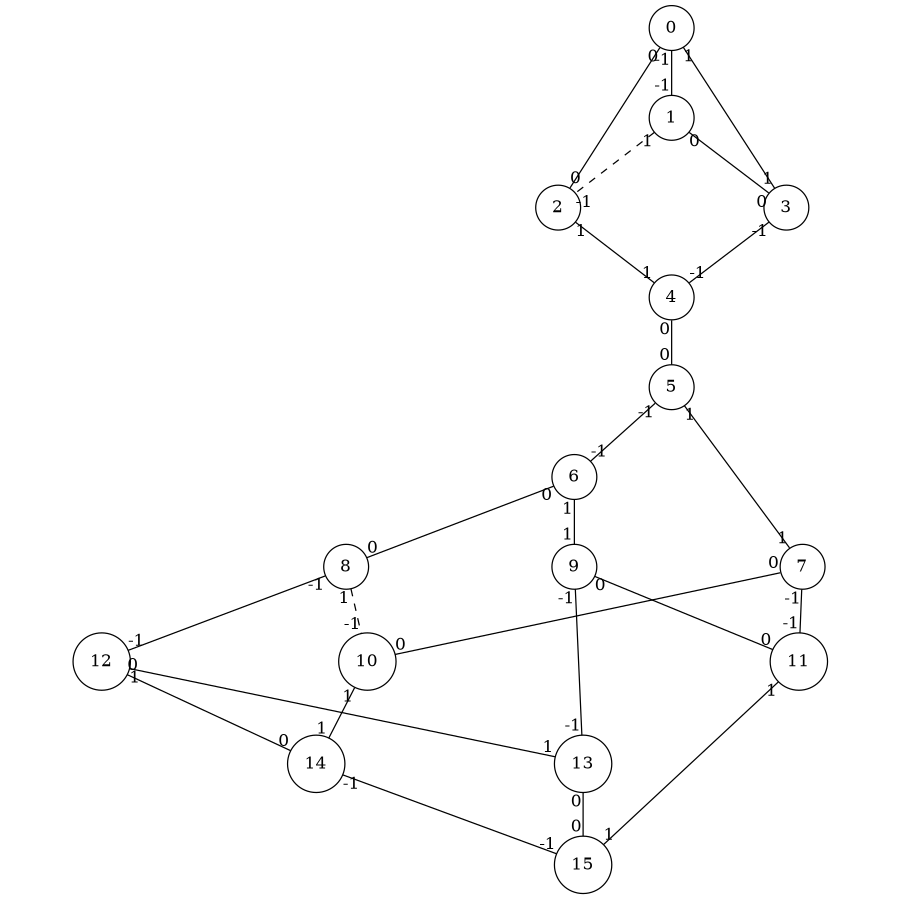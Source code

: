 graph unsat_16_24 {
	graph [size="6,6",ratio=fill];
	0 [shape=circle];
	1 [shape=circle];
	2 [shape=circle];
	3 [shape=circle];
	4 [shape=circle];
	5 [shape=circle];
	6 [shape=circle];
	7 [shape=circle];
	8 [shape=circle];
	9 [shape=circle];
	10 [shape=circle];
	11 [shape=circle];
	12 [shape=circle];
	13 [shape=circle];
	14 [shape=circle];
	15 [shape=circle];
	0 -- 1[headlabel=-1, taillabel=-1];
	0 -- 2[headlabel=0, taillabel=0];
	0 -- 3[headlabel=1, taillabel=1];
	1 -- 2 [style=dashed,headlabel=-1, taillabel=1];
	1 -- 3[headlabel=0, taillabel=0];
	2 -- 4[headlabel=1, taillabel=1];
	3 -- 4[headlabel=-1, taillabel=-1];
	4 -- 5[headlabel=0, taillabel=0];
	5 -- 6[headlabel=-1, taillabel=-1];
	5 -- 7[headlabel=1, taillabel=1];
	6 -- 8[headlabel=0, taillabel=0];
	6 -- 9[headlabel=1, taillabel=1];
	7 -- 10[headlabel=0, taillabel=0];
	7 -- 11[headlabel=-1, taillabel=-1];
	8 -- 10 [style=dashed,headlabel=-1, taillabel=1];
	8 -- 12[headlabel=-1, taillabel=-1];
	9 -- 11[headlabel=0, taillabel=0];
	9 -- 13[headlabel=-1, taillabel=-1];
	10 -- 14[headlabel=1, taillabel=1];
	11 -- 15[headlabel=1, taillabel=1];
	12 -- 13[headlabel=1, taillabel=1];
	12 -- 14[headlabel=0, taillabel=0];
	13 -- 15[headlabel=0, taillabel=0];
	14 -- 15[headlabel=-1, taillabel=-1];
}// SAT
